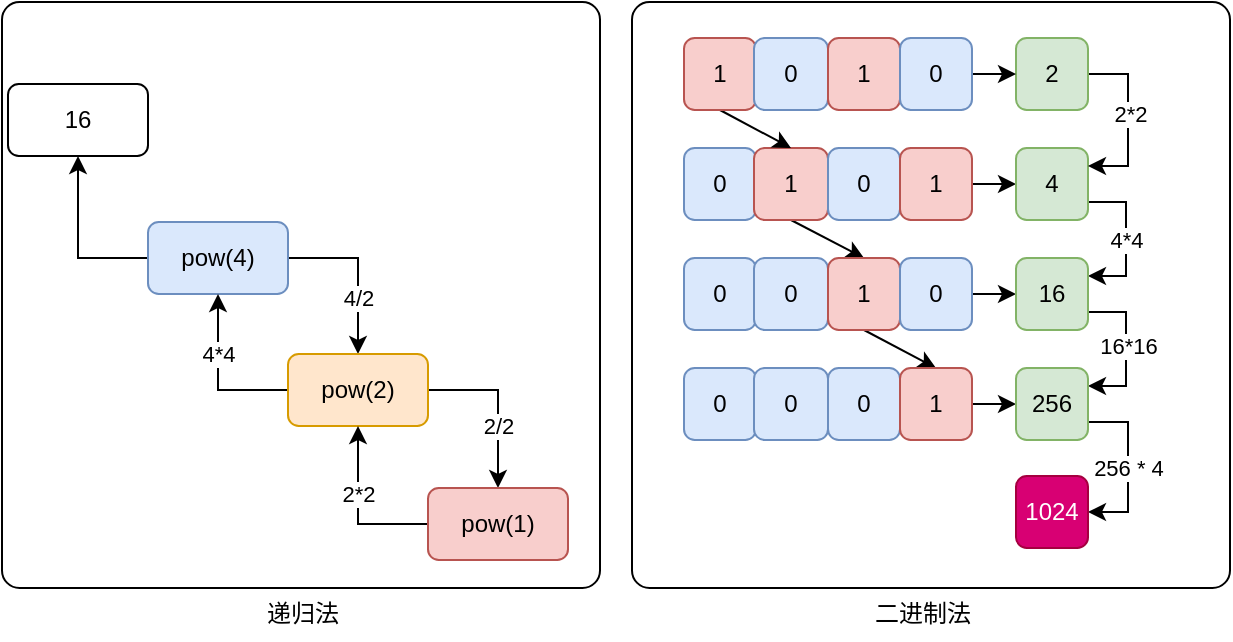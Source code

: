 <mxfile version="20.2.8" type="device"><diagram id="tUD_5RNZibAbXZSyxroM" name="图1"><mxGraphModel dx="1234" dy="792" grid="0" gridSize="10" guides="1" tooltips="1" connect="1" arrows="1" fold="1" page="0" pageScale="1" pageWidth="580" pageHeight="800" math="0" shadow="0"><root><mxCell id="0"/><mxCell id="1" parent="0"/><mxCell id="CveMcYJg38XxlqxMr9A5-2" value="" style="rounded=1;whiteSpace=wrap;html=1;fillColor=none;arcSize=3;" parent="1" vertex="1"><mxGeometry x="353" y="84" width="299" height="293" as="geometry"/></mxCell><mxCell id="Srq_sLpDgOfjnkxeed6k-9" style="edgeStyle=orthogonalEdgeStyle;rounded=0;orthogonalLoop=1;jettySize=auto;html=1;exitX=1;exitY=0.5;exitDx=0;exitDy=0;" parent="1" source="Srq_sLpDgOfjnkxeed6k-6" target="Srq_sLpDgOfjnkxeed6k-7" edge="1"><mxGeometry relative="1" as="geometry"/></mxCell><mxCell id="Srq_sLpDgOfjnkxeed6k-10" value="4/2" style="edgeLabel;html=1;align=center;verticalAlign=middle;resizable=0;points=[];" parent="Srq_sLpDgOfjnkxeed6k-9" vertex="1" connectable="0"><mxGeometry x="0.301" y="1" relative="1" as="geometry"><mxPoint x="-1" y="1" as="offset"/></mxGeometry></mxCell><mxCell id="Srq_sLpDgOfjnkxeed6k-18" style="edgeStyle=orthogonalEdgeStyle;rounded=0;orthogonalLoop=1;jettySize=auto;html=1;exitX=0;exitY=0.5;exitDx=0;exitDy=0;" parent="1" source="Srq_sLpDgOfjnkxeed6k-6" target="Srq_sLpDgOfjnkxeed6k-17" edge="1"><mxGeometry relative="1" as="geometry"/></mxCell><mxCell id="Srq_sLpDgOfjnkxeed6k-6" value="pow(4)" style="rounded=1;whiteSpace=wrap;html=1;fillColor=#dae8fc;strokeColor=#6c8ebf;" parent="1" vertex="1"><mxGeometry x="111" y="194" width="70" height="36" as="geometry"/></mxCell><mxCell id="Srq_sLpDgOfjnkxeed6k-11" style="edgeStyle=orthogonalEdgeStyle;rounded=0;orthogonalLoop=1;jettySize=auto;html=1;exitX=1;exitY=0.5;exitDx=0;exitDy=0;" parent="1" source="Srq_sLpDgOfjnkxeed6k-7" target="Srq_sLpDgOfjnkxeed6k-8" edge="1"><mxGeometry relative="1" as="geometry"/></mxCell><mxCell id="Srq_sLpDgOfjnkxeed6k-12" value="2/2" style="edgeLabel;html=1;align=center;verticalAlign=middle;resizable=0;points=[];" parent="Srq_sLpDgOfjnkxeed6k-11" vertex="1" connectable="0"><mxGeometry x="0.167" y="1" relative="1" as="geometry"><mxPoint x="-1" y="4" as="offset"/></mxGeometry></mxCell><mxCell id="Srq_sLpDgOfjnkxeed6k-14" style="edgeStyle=orthogonalEdgeStyle;rounded=0;orthogonalLoop=1;jettySize=auto;html=1;exitX=0;exitY=0.5;exitDx=0;exitDy=0;" parent="1" source="Srq_sLpDgOfjnkxeed6k-7" target="Srq_sLpDgOfjnkxeed6k-6" edge="1"><mxGeometry relative="1" as="geometry"/></mxCell><mxCell id="Srq_sLpDgOfjnkxeed6k-16" value="4*4" style="edgeLabel;html=1;align=center;verticalAlign=middle;resizable=0;points=[];" parent="Srq_sLpDgOfjnkxeed6k-14" vertex="1" connectable="0"><mxGeometry x="0.277" y="4" relative="1" as="geometry"><mxPoint x="4" as="offset"/></mxGeometry></mxCell><mxCell id="Srq_sLpDgOfjnkxeed6k-7" value="pow(2)" style="rounded=1;whiteSpace=wrap;html=1;fillColor=#ffe6cc;strokeColor=#d79b00;" parent="1" vertex="1"><mxGeometry x="181" y="260" width="70" height="36" as="geometry"/></mxCell><mxCell id="Srq_sLpDgOfjnkxeed6k-13" style="edgeStyle=orthogonalEdgeStyle;rounded=0;orthogonalLoop=1;jettySize=auto;html=1;exitX=0;exitY=0.5;exitDx=0;exitDy=0;" parent="1" source="Srq_sLpDgOfjnkxeed6k-8" target="Srq_sLpDgOfjnkxeed6k-7" edge="1"><mxGeometry relative="1" as="geometry"/></mxCell><mxCell id="Srq_sLpDgOfjnkxeed6k-15" value="2*2" style="edgeLabel;html=1;align=center;verticalAlign=middle;resizable=0;points=[];" parent="Srq_sLpDgOfjnkxeed6k-13" vertex="1" connectable="0"><mxGeometry x="0.167" y="2" relative="1" as="geometry"><mxPoint x="2" y="-1" as="offset"/></mxGeometry></mxCell><mxCell id="Srq_sLpDgOfjnkxeed6k-8" value="pow(1)" style="rounded=1;whiteSpace=wrap;html=1;fillColor=#f8cecc;strokeColor=#b85450;" parent="1" vertex="1"><mxGeometry x="251" y="327" width="70" height="36" as="geometry"/></mxCell><mxCell id="Srq_sLpDgOfjnkxeed6k-17" value="16" style="rounded=1;whiteSpace=wrap;html=1;" parent="1" vertex="1"><mxGeometry x="41" y="125" width="70" height="36" as="geometry"/></mxCell><mxCell id="Srq_sLpDgOfjnkxeed6k-20" value="0" style="rounded=1;whiteSpace=wrap;html=1;fillColor=#dae8fc;strokeColor=#6c8ebf;" parent="1" vertex="1"><mxGeometry x="379" y="157" width="36" height="36" as="geometry"/></mxCell><mxCell id="Srq_sLpDgOfjnkxeed6k-37" style="rounded=0;orthogonalLoop=1;jettySize=auto;html=1;exitX=0.5;exitY=1;exitDx=0;exitDy=0;entryX=0.5;entryY=0;entryDx=0;entryDy=0;" parent="1" source="Srq_sLpDgOfjnkxeed6k-22" target="Srq_sLpDgOfjnkxeed6k-28" edge="1"><mxGeometry relative="1" as="geometry"/></mxCell><mxCell id="Srq_sLpDgOfjnkxeed6k-22" value="1" style="rounded=1;whiteSpace=wrap;html=1;fillColor=#f8cecc;strokeColor=#b85450;" parent="1" vertex="1"><mxGeometry x="414" y="157" width="37" height="36" as="geometry"/></mxCell><mxCell id="Srq_sLpDgOfjnkxeed6k-23" value="0" style="rounded=1;whiteSpace=wrap;html=1;fillColor=#dae8fc;strokeColor=#6c8ebf;" parent="1" vertex="1"><mxGeometry x="451" y="157" width="36" height="36" as="geometry"/></mxCell><mxCell id="Srq_sLpDgOfjnkxeed6k-49" style="rounded=0;orthogonalLoop=1;jettySize=auto;html=1;exitX=1;exitY=0.5;exitDx=0;exitDy=0;" parent="1" source="Srq_sLpDgOfjnkxeed6k-24" target="Srq_sLpDgOfjnkxeed6k-25" edge="1"><mxGeometry relative="1" as="geometry"/></mxCell><mxCell id="Srq_sLpDgOfjnkxeed6k-24" value="1" style="rounded=1;whiteSpace=wrap;html=1;fillColor=#f8cecc;strokeColor=#b85450;" parent="1" vertex="1"><mxGeometry x="487" y="157" width="36" height="36" as="geometry"/></mxCell><mxCell id="Srq_sLpDgOfjnkxeed6k-43" style="edgeStyle=orthogonalEdgeStyle;rounded=0;orthogonalLoop=1;jettySize=auto;html=1;exitX=1;exitY=0.75;exitDx=0;exitDy=0;entryX=1;entryY=0.25;entryDx=0;entryDy=0;" parent="1" source="Srq_sLpDgOfjnkxeed6k-25" target="Srq_sLpDgOfjnkxeed6k-30" edge="1"><mxGeometry relative="1" as="geometry"><mxPoint x="681" y="233" as="targetPoint"/><Array as="points"><mxPoint x="600" y="184"/><mxPoint x="600" y="221"/></Array></mxGeometry></mxCell><mxCell id="Srq_sLpDgOfjnkxeed6k-44" value="4*4" style="edgeLabel;html=1;align=center;verticalAlign=middle;resizable=0;points=[];" parent="Srq_sLpDgOfjnkxeed6k-43" vertex="1" connectable="0"><mxGeometry x="0.007" relative="1" as="geometry"><mxPoint as="offset"/></mxGeometry></mxCell><mxCell id="Srq_sLpDgOfjnkxeed6k-25" value="4" style="rounded=1;whiteSpace=wrap;html=1;fillColor=#d5e8d4;strokeColor=#82b366;" parent="1" vertex="1"><mxGeometry x="545" y="157" width="36" height="36" as="geometry"/></mxCell><mxCell id="Srq_sLpDgOfjnkxeed6k-26" value="0" style="rounded=1;whiteSpace=wrap;html=1;fillColor=#dae8fc;strokeColor=#6c8ebf;" parent="1" vertex="1"><mxGeometry x="379" y="212" width="36" height="36" as="geometry"/></mxCell><mxCell id="Srq_sLpDgOfjnkxeed6k-27" value="0" style="rounded=1;whiteSpace=wrap;html=1;fillColor=#dae8fc;strokeColor=#6c8ebf;" parent="1" vertex="1"><mxGeometry x="414" y="212" width="37" height="36" as="geometry"/></mxCell><mxCell id="y004gOpsvqBT8WX1h0gq-8" style="edgeStyle=none;rounded=0;orthogonalLoop=1;jettySize=auto;html=1;exitX=0.5;exitY=1;exitDx=0;exitDy=0;entryX=0.5;entryY=0;entryDx=0;entryDy=0;" edge="1" parent="1" source="Srq_sLpDgOfjnkxeed6k-28" target="Srq_sLpDgOfjnkxeed6k-34"><mxGeometry relative="1" as="geometry"/></mxCell><mxCell id="Srq_sLpDgOfjnkxeed6k-28" value="1" style="rounded=1;whiteSpace=wrap;html=1;fillColor=#f8cecc;strokeColor=#b85450;" parent="1" vertex="1"><mxGeometry x="451" y="212" width="36" height="36" as="geometry"/></mxCell><mxCell id="Srq_sLpDgOfjnkxeed6k-50" style="edgeStyle=none;rounded=0;orthogonalLoop=1;jettySize=auto;html=1;exitX=1;exitY=0.5;exitDx=0;exitDy=0;" parent="1" source="Srq_sLpDgOfjnkxeed6k-29" target="Srq_sLpDgOfjnkxeed6k-30" edge="1"><mxGeometry relative="1" as="geometry"/></mxCell><mxCell id="Srq_sLpDgOfjnkxeed6k-29" value="0" style="rounded=1;whiteSpace=wrap;html=1;fillColor=#dae8fc;strokeColor=#6c8ebf;" parent="1" vertex="1"><mxGeometry x="487" y="212" width="36" height="36" as="geometry"/></mxCell><mxCell id="Srq_sLpDgOfjnkxeed6k-45" style="edgeStyle=orthogonalEdgeStyle;rounded=0;orthogonalLoop=1;jettySize=auto;html=1;exitX=1;exitY=0.75;exitDx=0;exitDy=0;entryX=1;entryY=0.25;entryDx=0;entryDy=0;" parent="1" source="Srq_sLpDgOfjnkxeed6k-30" target="Srq_sLpDgOfjnkxeed6k-35" edge="1"><mxGeometry relative="1" as="geometry"><Array as="points"><mxPoint x="600" y="239"/><mxPoint x="600" y="276"/></Array></mxGeometry></mxCell><mxCell id="Srq_sLpDgOfjnkxeed6k-46" value="16*16" style="edgeLabel;html=1;align=center;verticalAlign=middle;resizable=0;points=[];" parent="Srq_sLpDgOfjnkxeed6k-45" vertex="1" connectable="0"><mxGeometry x="-0.037" y="1" relative="1" as="geometry"><mxPoint as="offset"/></mxGeometry></mxCell><mxCell id="Srq_sLpDgOfjnkxeed6k-30" value="16" style="rounded=1;whiteSpace=wrap;html=1;fillColor=#d5e8d4;strokeColor=#82b366;" parent="1" vertex="1"><mxGeometry x="545" y="212" width="36" height="36" as="geometry"/></mxCell><mxCell id="Srq_sLpDgOfjnkxeed6k-31" value="0" style="rounded=1;whiteSpace=wrap;html=1;fillColor=#dae8fc;strokeColor=#6c8ebf;" parent="1" vertex="1"><mxGeometry x="379" y="267" width="36" height="36" as="geometry"/></mxCell><mxCell id="Srq_sLpDgOfjnkxeed6k-32" value="0" style="rounded=1;whiteSpace=wrap;html=1;fillColor=#dae8fc;strokeColor=#6c8ebf;" parent="1" vertex="1"><mxGeometry x="414" y="267" width="37" height="36" as="geometry"/></mxCell><mxCell id="Srq_sLpDgOfjnkxeed6k-33" value="0" style="rounded=1;whiteSpace=wrap;html=1;fillColor=#dae8fc;strokeColor=#6c8ebf;" parent="1" vertex="1"><mxGeometry x="451" y="267" width="36" height="36" as="geometry"/></mxCell><mxCell id="Srq_sLpDgOfjnkxeed6k-51" style="edgeStyle=none;rounded=0;orthogonalLoop=1;jettySize=auto;html=1;exitX=1;exitY=0.5;exitDx=0;exitDy=0;" parent="1" source="Srq_sLpDgOfjnkxeed6k-34" target="Srq_sLpDgOfjnkxeed6k-35" edge="1"><mxGeometry relative="1" as="geometry"/></mxCell><mxCell id="Srq_sLpDgOfjnkxeed6k-34" value="1" style="rounded=1;whiteSpace=wrap;html=1;fillColor=#f8cecc;strokeColor=#b85450;" parent="1" vertex="1"><mxGeometry x="487" y="267" width="36" height="36" as="geometry"/></mxCell><mxCell id="Srq_sLpDgOfjnkxeed6k-48" value="256 * 4" style="edgeStyle=orthogonalEdgeStyle;rounded=0;orthogonalLoop=1;jettySize=auto;html=1;exitX=1;exitY=0.75;exitDx=0;exitDy=0;entryX=1;entryY=0.5;entryDx=0;entryDy=0;" parent="1" source="Srq_sLpDgOfjnkxeed6k-35" target="Srq_sLpDgOfjnkxeed6k-47" edge="1"><mxGeometry relative="1" as="geometry"/></mxCell><mxCell id="Srq_sLpDgOfjnkxeed6k-35" value="256" style="rounded=1;whiteSpace=wrap;html=1;fillColor=#d5e8d4;strokeColor=#82b366;" parent="1" vertex="1"><mxGeometry x="545" y="267" width="36" height="36" as="geometry"/></mxCell><mxCell id="Srq_sLpDgOfjnkxeed6k-40" style="edgeStyle=orthogonalEdgeStyle;rounded=0;orthogonalLoop=1;jettySize=auto;html=1;exitX=1;exitY=0.5;exitDx=0;exitDy=0;entryX=1;entryY=0.25;entryDx=0;entryDy=0;" parent="1" source="Srq_sLpDgOfjnkxeed6k-39" target="Srq_sLpDgOfjnkxeed6k-25" edge="1"><mxGeometry relative="1" as="geometry"/></mxCell><mxCell id="Srq_sLpDgOfjnkxeed6k-41" value="2*2" style="edgeLabel;html=1;align=center;verticalAlign=middle;resizable=0;points=[];" parent="Srq_sLpDgOfjnkxeed6k-40" vertex="1" connectable="0"><mxGeometry x="-0.074" y="1" relative="1" as="geometry"><mxPoint as="offset"/></mxGeometry></mxCell><mxCell id="Srq_sLpDgOfjnkxeed6k-39" value="2" style="rounded=1;whiteSpace=wrap;html=1;fillColor=#d5e8d4;strokeColor=#82b366;" parent="1" vertex="1"><mxGeometry x="545" y="102" width="36" height="36" as="geometry"/></mxCell><mxCell id="Srq_sLpDgOfjnkxeed6k-47" value="1024" style="rounded=1;whiteSpace=wrap;html=1;fillColor=#d80073;fontColor=#ffffff;strokeColor=#A50040;" parent="1" vertex="1"><mxGeometry x="545" y="321" width="36" height="36" as="geometry"/></mxCell><mxCell id="2" value="" style="rounded=1;whiteSpace=wrap;html=1;fillColor=none;arcSize=3;" parent="1" vertex="1"><mxGeometry x="38" y="84" width="299" height="293" as="geometry"/></mxCell><mxCell id="CveMcYJg38XxlqxMr9A5-3" value="递归法" style="text;html=1;align=center;verticalAlign=middle;resizable=0;points=[];autosize=1;strokeColor=none;fillColor=none;" parent="1" vertex="1"><mxGeometry x="160.5" y="377" width="54" height="26" as="geometry"/></mxCell><mxCell id="CveMcYJg38XxlqxMr9A5-4" value="二进制法" style="text;html=1;align=center;verticalAlign=middle;resizable=0;points=[];autosize=1;strokeColor=none;fillColor=none;" parent="1" vertex="1"><mxGeometry x="464.5" y="377" width="66" height="26" as="geometry"/></mxCell><mxCell id="y004gOpsvqBT8WX1h0gq-7" style="rounded=0;orthogonalLoop=1;jettySize=auto;html=1;exitX=0.5;exitY=1;exitDx=0;exitDy=0;entryX=0.5;entryY=0;entryDx=0;entryDy=0;" edge="1" parent="1" source="y004gOpsvqBT8WX1h0gq-2" target="Srq_sLpDgOfjnkxeed6k-22"><mxGeometry relative="1" as="geometry"/></mxCell><mxCell id="y004gOpsvqBT8WX1h0gq-2" value="1" style="rounded=1;whiteSpace=wrap;html=1;fillColor=#f8cecc;strokeColor=#b85450;" vertex="1" parent="1"><mxGeometry x="379" y="102" width="36" height="36" as="geometry"/></mxCell><mxCell id="y004gOpsvqBT8WX1h0gq-3" value="0" style="rounded=1;whiteSpace=wrap;html=1;fillColor=#dae8fc;strokeColor=#6c8ebf;" vertex="1" parent="1"><mxGeometry x="414" y="102" width="37" height="36" as="geometry"/></mxCell><mxCell id="y004gOpsvqBT8WX1h0gq-4" value="1" style="rounded=1;whiteSpace=wrap;html=1;fillColor=#f8cecc;strokeColor=#b85450;" vertex="1" parent="1"><mxGeometry x="451" y="102" width="36" height="36" as="geometry"/></mxCell><mxCell id="y004gOpsvqBT8WX1h0gq-5" style="rounded=0;orthogonalLoop=1;jettySize=auto;html=1;exitX=1;exitY=0.5;exitDx=0;exitDy=0;entryX=0;entryY=0.5;entryDx=0;entryDy=0;" edge="1" parent="1" source="y004gOpsvqBT8WX1h0gq-6" target="Srq_sLpDgOfjnkxeed6k-39"><mxGeometry relative="1" as="geometry"><mxPoint x="545" y="120" as="targetPoint"/></mxGeometry></mxCell><mxCell id="y004gOpsvqBT8WX1h0gq-6" value="0" style="rounded=1;whiteSpace=wrap;html=1;fillColor=#dae8fc;strokeColor=#6c8ebf;" vertex="1" parent="1"><mxGeometry x="487" y="102" width="36" height="36" as="geometry"/></mxCell></root></mxGraphModel></diagram></mxfile>